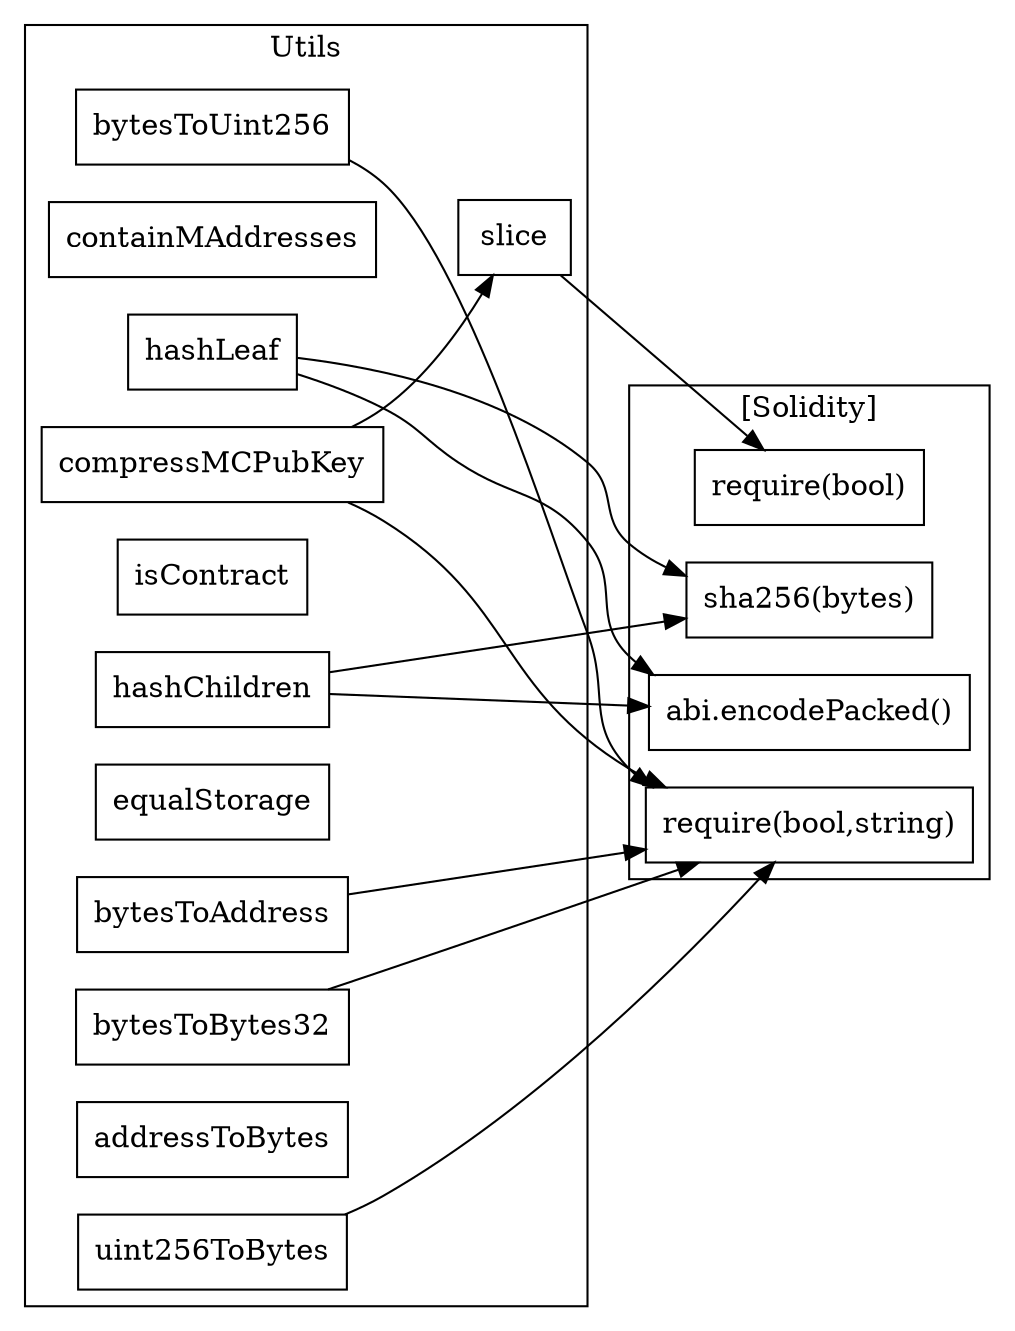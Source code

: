strict digraph {
rankdir="LR"
node [shape=box]
subgraph cluster_2356_Utils {
label = "Utils"
"2356_bytesToUint256" [label="bytesToUint256"]
"2356_containMAddresses" [label="containMAddresses"]
"2356_hashLeaf" [label="hashLeaf"]
"2356_hashChildren" [label="hashChildren"]
"2356_slice" [label="slice"]
"2356_isContract" [label="isContract"]
"2356_bytesToAddress" [label="bytesToAddress"]
"2356_equalStorage" [label="equalStorage"]
"2356_compressMCPubKey" [label="compressMCPubKey"]
"2356_bytesToBytes32" [label="bytesToBytes32"]
"2356_addressToBytes" [label="addressToBytes"]
"2356_uint256ToBytes" [label="uint256ToBytes"]
"2356_compressMCPubKey" -> "2356_slice"
}subgraph cluster_solidity {
label = "[Solidity]"
"abi.encodePacked()" 
"require(bool)" 
"require(bool,string)" 
"sha256(bytes)" 
"2356_uint256ToBytes" -> "require(bool,string)"
"2356_bytesToUint256" -> "require(bool,string)"
"2356_hashLeaf" -> "abi.encodePacked()"
"2356_bytesToAddress" -> "require(bool,string)"
"2356_hashChildren" -> "abi.encodePacked()"
"2356_hashChildren" -> "sha256(bytes)"
"2356_bytesToBytes32" -> "require(bool,string)"
"2356_slice" -> "require(bool)"
"2356_compressMCPubKey" -> "require(bool,string)"
"2356_hashLeaf" -> "sha256(bytes)"
}
}